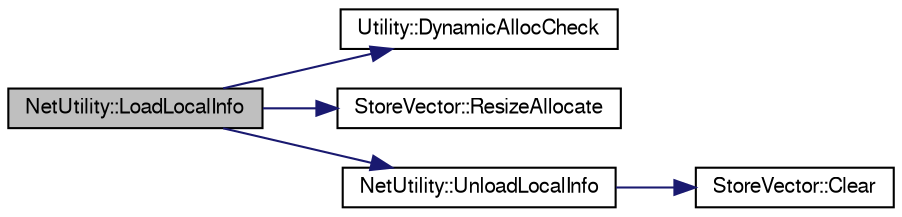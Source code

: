 digraph G
{
  edge [fontname="FreeSans",fontsize="10",labelfontname="FreeSans",labelfontsize="10"];
  node [fontname="FreeSans",fontsize="10",shape=record];
  rankdir=LR;
  Node1 [label="NetUtility::LoadLocalInfo",height=0.2,width=0.4,color="black", fillcolor="grey75", style="filled" fontcolor="black"];
  Node1 -> Node2 [color="midnightblue",fontsize="10",style="solid"];
  Node2 [label="Utility::DynamicAllocCheck",height=0.2,width=0.4,color="black", fillcolor="white", style="filled",URL="$class_utility.html#ae9b88a37dc2e95519c938e673dd3de2c"];
  Node1 -> Node3 [color="midnightblue",fontsize="10",style="solid"];
  Node3 [label="StoreVector::ResizeAllocate",height=0.2,width=0.4,color="black", fillcolor="white", style="filled",URL="$class_store_vector.html#a1543ced25b1b5f154462d3f274434bad"];
  Node1 -> Node4 [color="midnightblue",fontsize="10",style="solid"];
  Node4 [label="NetUtility::UnloadLocalInfo",height=0.2,width=0.4,color="black", fillcolor="white", style="filled",URL="$class_net_utility.html#aec9d16aa859066548409b9b692077b49"];
  Node4 -> Node5 [color="midnightblue",fontsize="10",style="solid"];
  Node5 [label="StoreVector::Clear",height=0.2,width=0.4,color="black", fillcolor="white", style="filled",URL="$class_store_vector.html#af8d4e0f9a234f66dcb47ea6d3fc8b79e"];
}
